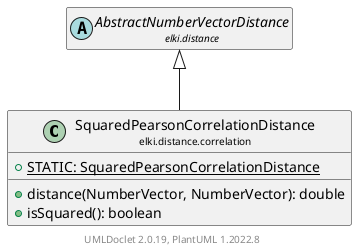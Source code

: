 @startuml
    remove .*\.(Instance|Par|Parameterizer|Factory)$
    set namespaceSeparator none
    hide empty fields
    hide empty methods

    class "<size:14>SquaredPearsonCorrelationDistance\n<size:10>elki.distance.correlation" as elki.distance.correlation.SquaredPearsonCorrelationDistance [[SquaredPearsonCorrelationDistance.html]] {
        {static} +STATIC: SquaredPearsonCorrelationDistance
        +distance(NumberVector, NumberVector): double
        +isSquared(): boolean
    }

    abstract class "<size:14>AbstractNumberVectorDistance\n<size:10>elki.distance" as elki.distance.AbstractNumberVectorDistance [[../AbstractNumberVectorDistance.html]]
    class "<size:14>SquaredPearsonCorrelationDistance.Par\n<size:10>elki.distance.correlation" as elki.distance.correlation.SquaredPearsonCorrelationDistance.Par [[SquaredPearsonCorrelationDistance.Par.html]]

    elki.distance.AbstractNumberVectorDistance <|-- elki.distance.correlation.SquaredPearsonCorrelationDistance
    elki.distance.correlation.SquaredPearsonCorrelationDistance +-- elki.distance.correlation.SquaredPearsonCorrelationDistance.Par

    center footer UMLDoclet 2.0.19, PlantUML 1.2022.8
@enduml
